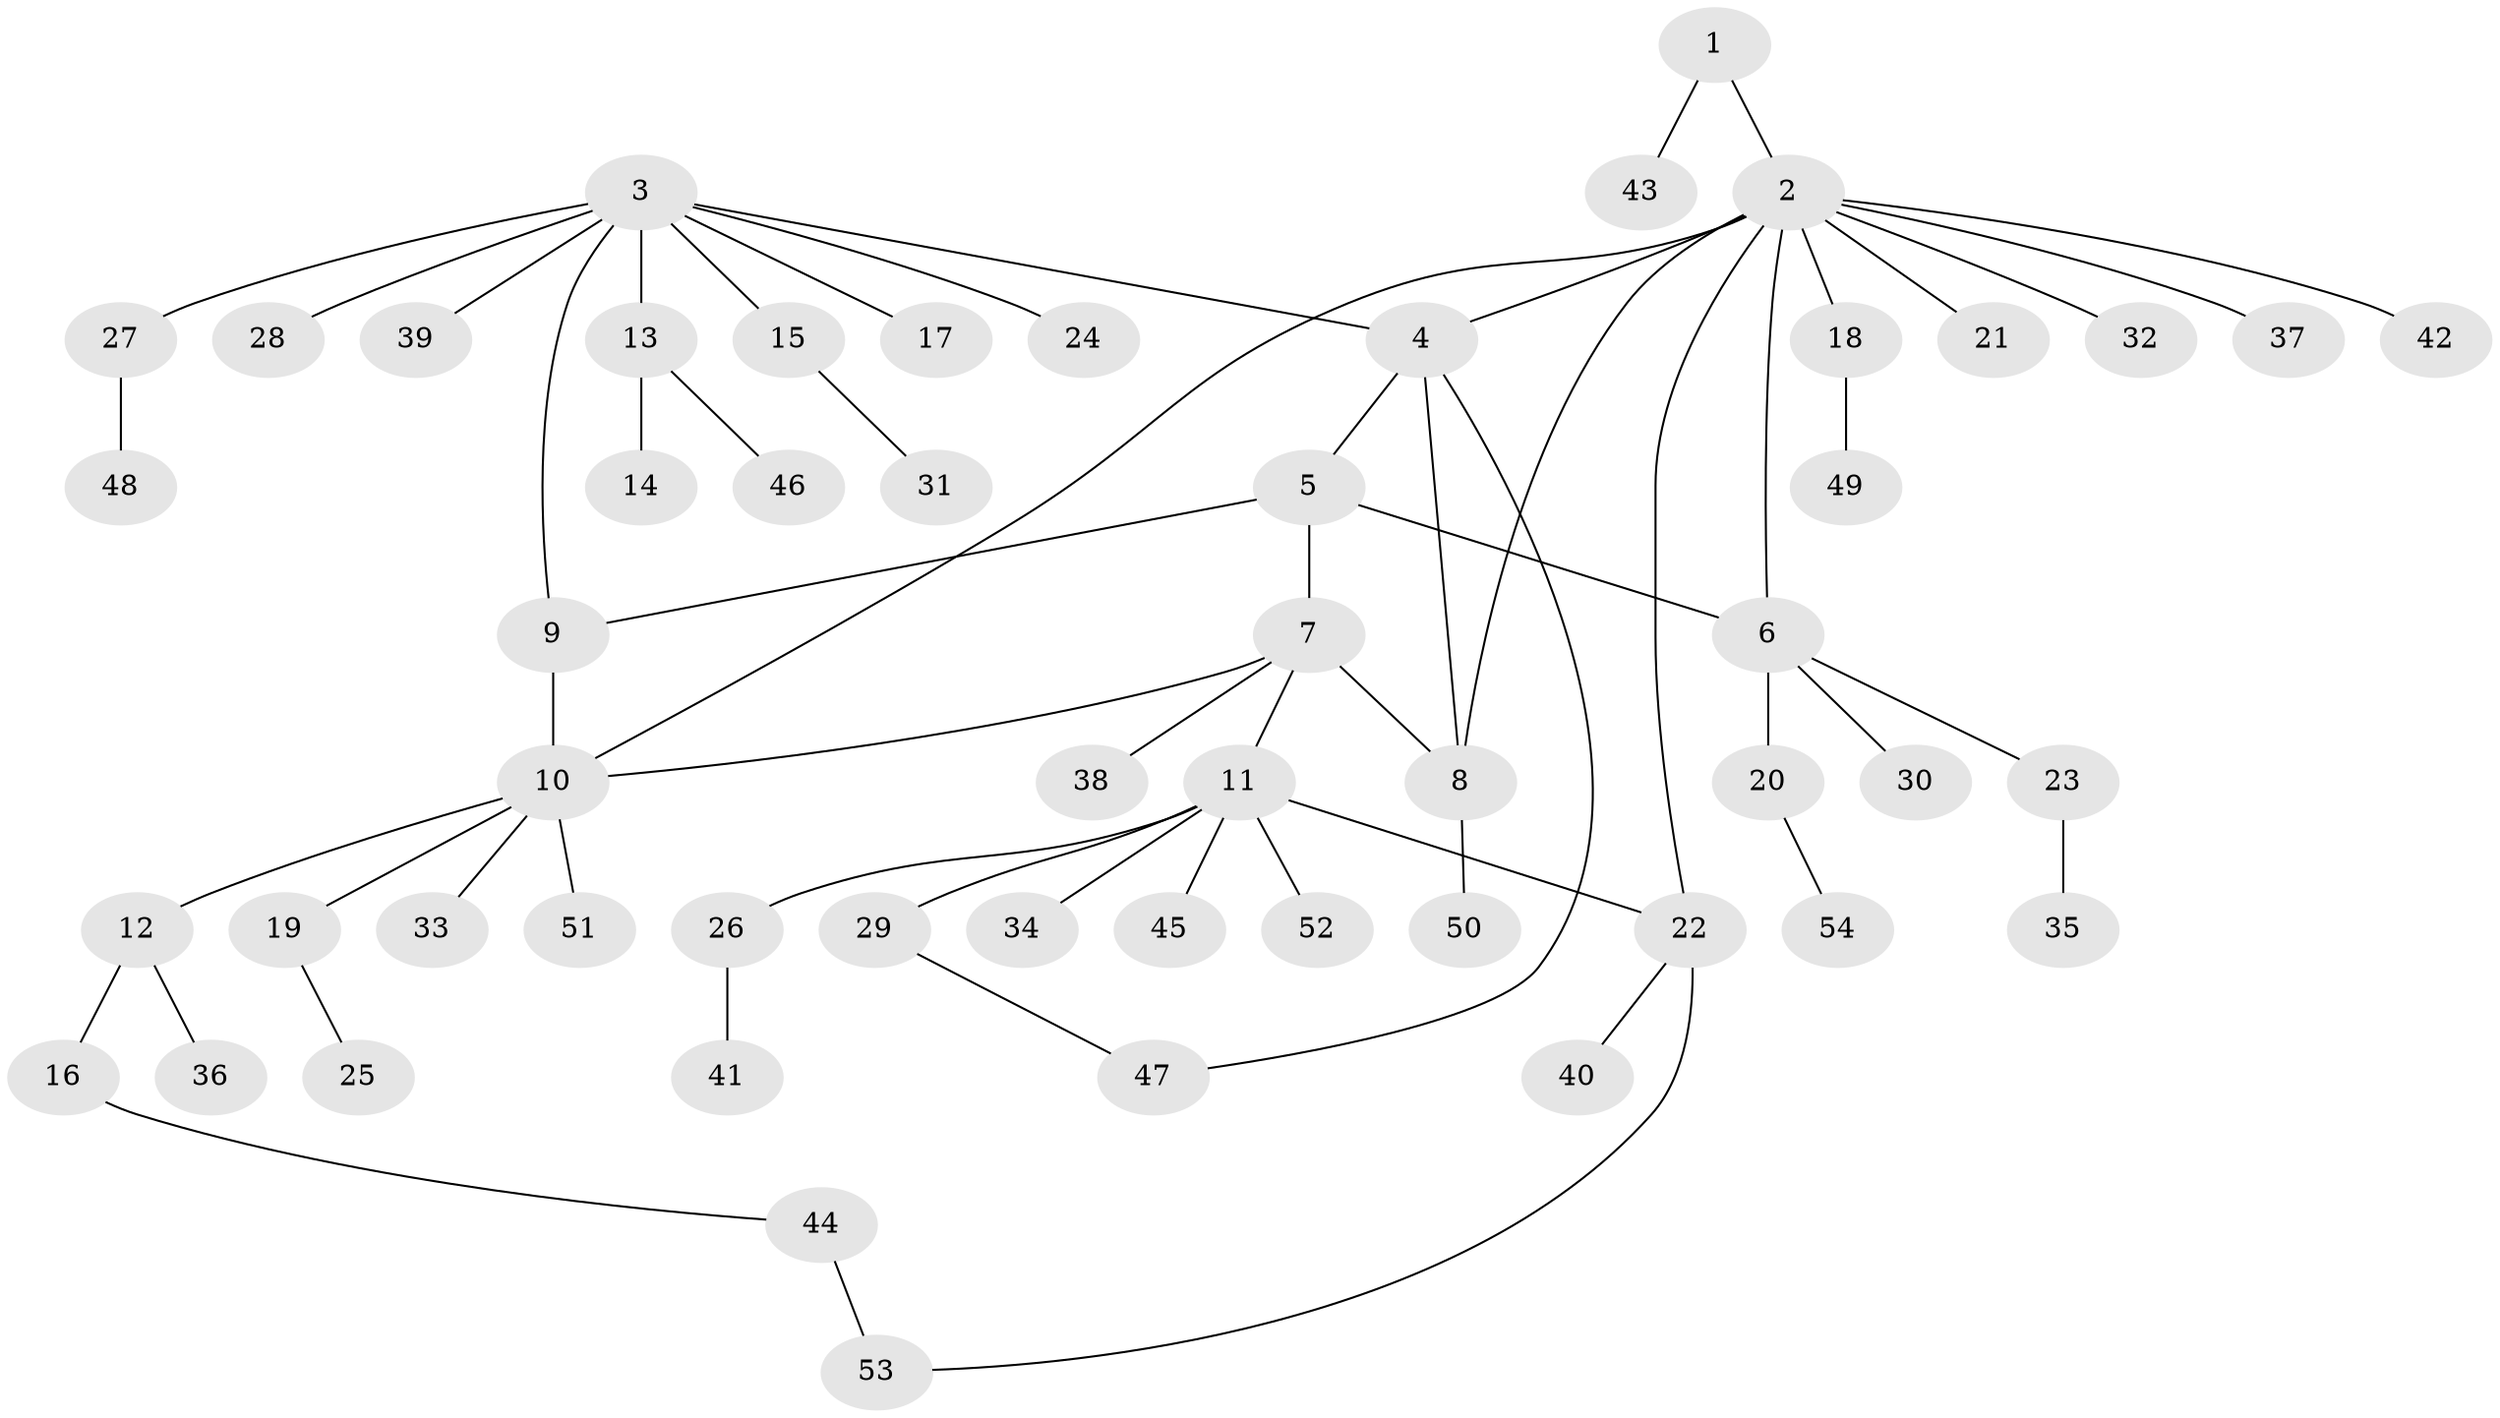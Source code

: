 // coarse degree distribution, {1: 0.6052631578947368, 10: 0.02631578947368421, 9: 0.02631578947368421, 6: 0.07894736842105263, 5: 0.07894736842105263, 2: 0.15789473684210525, 3: 0.02631578947368421}
// Generated by graph-tools (version 1.1) at 2025/42/03/06/25 10:42:10]
// undirected, 54 vertices, 62 edges
graph export_dot {
graph [start="1"]
  node [color=gray90,style=filled];
  1;
  2;
  3;
  4;
  5;
  6;
  7;
  8;
  9;
  10;
  11;
  12;
  13;
  14;
  15;
  16;
  17;
  18;
  19;
  20;
  21;
  22;
  23;
  24;
  25;
  26;
  27;
  28;
  29;
  30;
  31;
  32;
  33;
  34;
  35;
  36;
  37;
  38;
  39;
  40;
  41;
  42;
  43;
  44;
  45;
  46;
  47;
  48;
  49;
  50;
  51;
  52;
  53;
  54;
  1 -- 2;
  1 -- 43;
  2 -- 4;
  2 -- 6;
  2 -- 8;
  2 -- 10;
  2 -- 18;
  2 -- 21;
  2 -- 22;
  2 -- 32;
  2 -- 37;
  2 -- 42;
  3 -- 4;
  3 -- 9;
  3 -- 13;
  3 -- 15;
  3 -- 17;
  3 -- 24;
  3 -- 27;
  3 -- 28;
  3 -- 39;
  4 -- 5;
  4 -- 8;
  4 -- 47;
  5 -- 6;
  5 -- 7;
  5 -- 9;
  6 -- 20;
  6 -- 23;
  6 -- 30;
  7 -- 8;
  7 -- 10;
  7 -- 11;
  7 -- 38;
  8 -- 50;
  9 -- 10;
  10 -- 12;
  10 -- 19;
  10 -- 33;
  10 -- 51;
  11 -- 22;
  11 -- 26;
  11 -- 29;
  11 -- 34;
  11 -- 45;
  11 -- 52;
  12 -- 16;
  12 -- 36;
  13 -- 14;
  13 -- 46;
  15 -- 31;
  16 -- 44;
  18 -- 49;
  19 -- 25;
  20 -- 54;
  22 -- 40;
  22 -- 53;
  23 -- 35;
  26 -- 41;
  27 -- 48;
  29 -- 47;
  44 -- 53;
}
